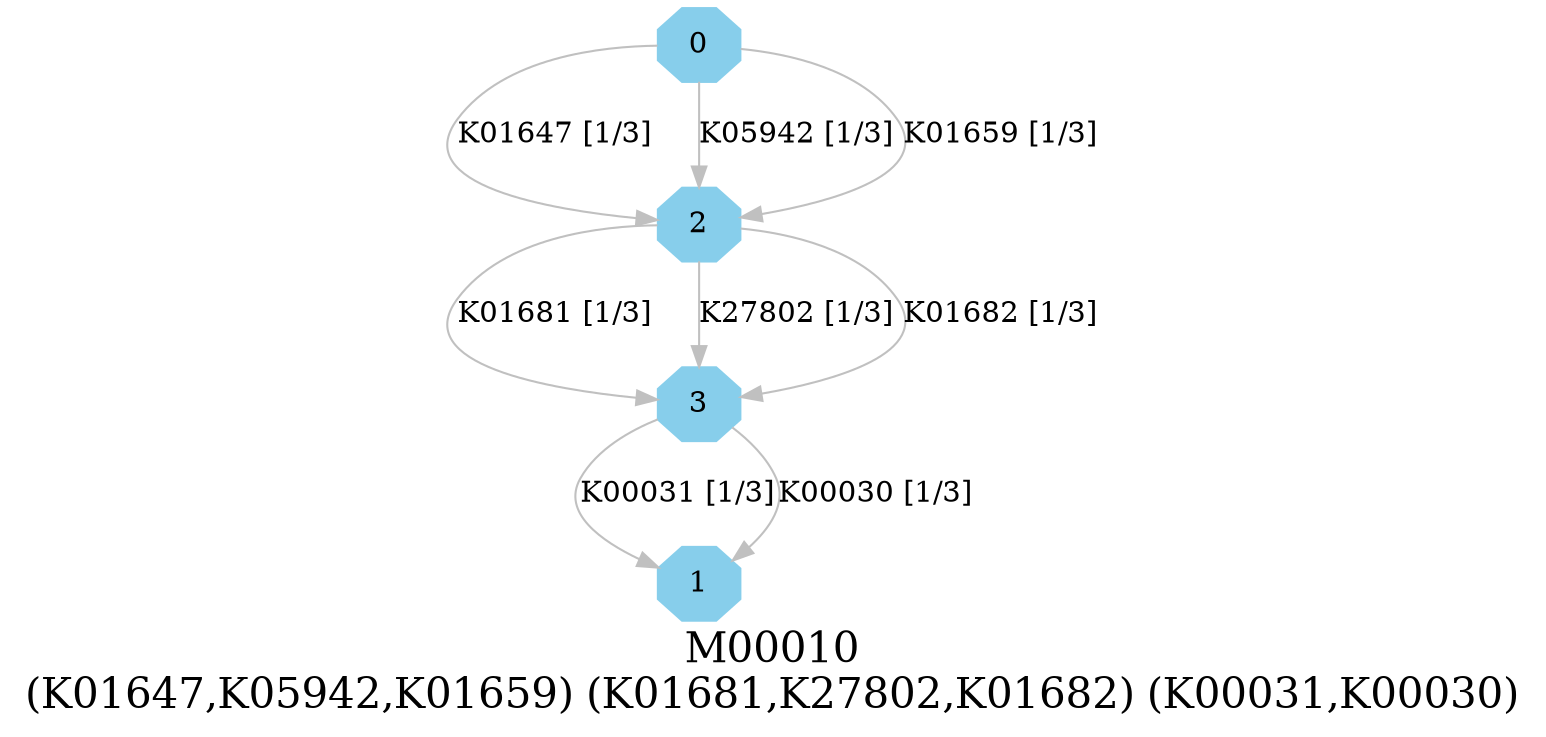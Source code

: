 digraph G {
graph [label="M00010
(K01647,K05942,K01659) (K01681,K27802,K01682) (K00031,K00030)",fontsize=20];
node [shape=box,style=filled];
edge [len=3,color=grey];
{node [width=.3,height=.3,shape=octagon,style=filled,color=skyblue] 0 1 2 3 }
0 -> 2 [label="K01647 [1/3]"];
0 -> 2 [label="K05942 [1/3]"];
0 -> 2 [label="K01659 [1/3]"];
2 -> 3 [label="K01681 [1/3]"];
2 -> 3 [label="K27802 [1/3]"];
2 -> 3 [label="K01682 [1/3]"];
3 -> 1 [label="K00031 [1/3]"];
3 -> 1 [label="K00030 [1/3]"];
}